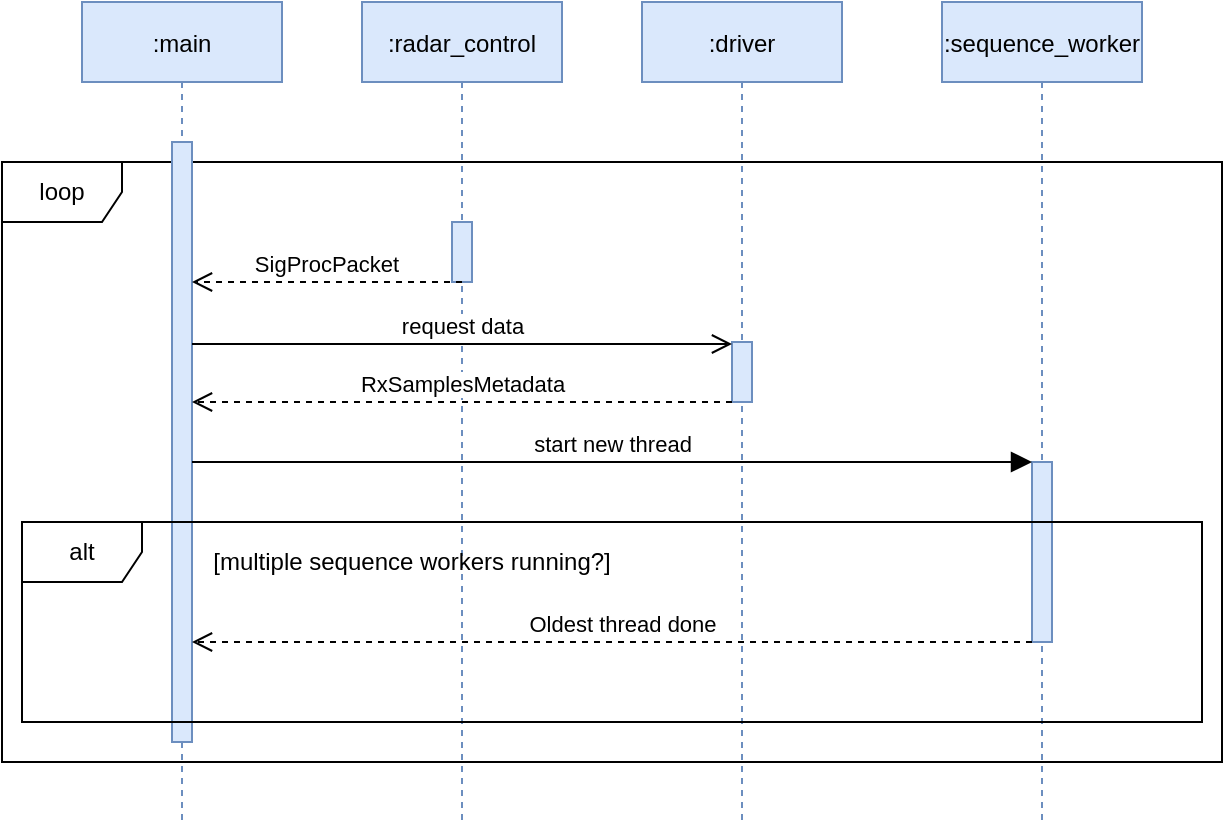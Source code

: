 <mxfile version="16.2.4" type="device"><diagram id="kgpKYQtTHZ0yAKxKKP6v" name="Page-1"><mxGraphModel dx="1422" dy="736" grid="1" gridSize="10" guides="1" tooltips="1" connect="1" arrows="1" fold="1" page="1" pageScale="1" pageWidth="850" pageHeight="1100" math="0" shadow="0"><root><mxCell id="0"/><mxCell id="1" parent="0"/><mxCell id="37NrHo03RojveQ2cGcWg-9" value="loop" style="shape=umlFrame;whiteSpace=wrap;html=1;" vertex="1" parent="1"><mxGeometry x="120" y="160" width="610" height="300" as="geometry"/></mxCell><mxCell id="3nuBFxr9cyL0pnOWT2aG-1" value=":main" style="shape=umlLifeline;perimeter=lifelinePerimeter;container=1;collapsible=0;recursiveResize=0;rounded=0;shadow=0;strokeWidth=1;fillColor=#dae8fc;strokeColor=#6c8ebf;" parent="1" vertex="1"><mxGeometry x="160" y="80" width="100" height="410" as="geometry"/></mxCell><mxCell id="3nuBFxr9cyL0pnOWT2aG-2" value="" style="points=[];perimeter=orthogonalPerimeter;rounded=0;shadow=0;strokeWidth=1;fillColor=#dae8fc;strokeColor=#6c8ebf;" parent="3nuBFxr9cyL0pnOWT2aG-1" vertex="1"><mxGeometry x="45" y="70" width="10" height="300" as="geometry"/></mxCell><mxCell id="3nuBFxr9cyL0pnOWT2aG-5" value=":radar_control" style="shape=umlLifeline;perimeter=lifelinePerimeter;container=1;collapsible=0;recursiveResize=0;rounded=0;shadow=0;strokeWidth=1;fillColor=#dae8fc;strokeColor=#6c8ebf;" parent="1" vertex="1"><mxGeometry x="300" y="80" width="100" height="410" as="geometry"/></mxCell><mxCell id="3nuBFxr9cyL0pnOWT2aG-6" value="" style="points=[];perimeter=orthogonalPerimeter;rounded=0;shadow=0;strokeWidth=1;fillColor=#dae8fc;strokeColor=#6c8ebf;" parent="3nuBFxr9cyL0pnOWT2aG-5" vertex="1"><mxGeometry x="45" y="110" width="10" height="30" as="geometry"/></mxCell><mxCell id="37NrHo03RojveQ2cGcWg-1" value=":driver" style="shape=umlLifeline;perimeter=lifelinePerimeter;container=1;collapsible=0;recursiveResize=0;rounded=0;shadow=0;strokeWidth=1;fillColor=#dae8fc;strokeColor=#6c8ebf;" vertex="1" parent="1"><mxGeometry x="440" y="80" width="100" height="410" as="geometry"/></mxCell><mxCell id="37NrHo03RojveQ2cGcWg-2" value="" style="points=[];perimeter=orthogonalPerimeter;rounded=0;shadow=0;strokeWidth=1;fillColor=#dae8fc;strokeColor=#6c8ebf;" vertex="1" parent="37NrHo03RojveQ2cGcWg-1"><mxGeometry x="45" y="170" width="10" height="30" as="geometry"/></mxCell><mxCell id="3nuBFxr9cyL0pnOWT2aG-8" value="SigProcPacket" style="verticalAlign=bottom;endArrow=open;shadow=0;strokeWidth=1;endFill=0;endSize=8;dashed=1;" parent="1" edge="1"><mxGeometry relative="1" as="geometry"><mxPoint x="350" y="220" as="sourcePoint"/><mxPoint x="215" y="220" as="targetPoint"/></mxGeometry></mxCell><mxCell id="37NrHo03RojveQ2cGcWg-6" value="request data" style="html=1;verticalAlign=bottom;endArrow=open;rounded=0;endSize=8;endFill=0;" edge="1" parent="1"><mxGeometry width="80" relative="1" as="geometry"><mxPoint x="215" y="251" as="sourcePoint"/><mxPoint x="485" y="251" as="targetPoint"/></mxGeometry></mxCell><mxCell id="37NrHo03RojveQ2cGcWg-7" value="RxSamplesMetadata" style="html=1;verticalAlign=bottom;endArrow=open;dashed=1;endSize=8;rounded=0;" edge="1" parent="1"><mxGeometry relative="1" as="geometry"><mxPoint x="485" y="280" as="sourcePoint"/><mxPoint x="215" y="280" as="targetPoint"/></mxGeometry></mxCell><mxCell id="37NrHo03RojveQ2cGcWg-11" value=":sequence_worker" style="shape=umlLifeline;perimeter=lifelinePerimeter;container=1;collapsible=0;recursiveResize=0;rounded=0;shadow=0;strokeWidth=1;fillColor=#dae8fc;strokeColor=#6c8ebf;" vertex="1" parent="1"><mxGeometry x="590" y="80" width="100" height="410" as="geometry"/></mxCell><mxCell id="37NrHo03RojveQ2cGcWg-16" value="" style="points=[];perimeter=orthogonalPerimeter;rounded=0;shadow=0;strokeWidth=1;fillColor=#dae8fc;strokeColor=#6c8ebf;" vertex="1" parent="37NrHo03RojveQ2cGcWg-11"><mxGeometry x="45" y="230" width="10" height="90" as="geometry"/></mxCell><mxCell id="37NrHo03RojveQ2cGcWg-14" value="start new thread" style="html=1;verticalAlign=bottom;endArrow=block;rounded=0;endSize=8;" edge="1" parent="1" source="3nuBFxr9cyL0pnOWT2aG-2" target="37NrHo03RojveQ2cGcWg-16"><mxGeometry width="80" relative="1" as="geometry"><mxPoint x="500" y="380" as="sourcePoint"/><mxPoint x="600" y="120" as="targetPoint"/><Array as="points"><mxPoint x="540" y="310"/></Array></mxGeometry></mxCell><mxCell id="37NrHo03RojveQ2cGcWg-15" value="alt" style="shape=umlFrame;whiteSpace=wrap;html=1;" vertex="1" parent="1"><mxGeometry x="130" y="340" width="590" height="100" as="geometry"/></mxCell><mxCell id="37NrHo03RojveQ2cGcWg-17" value="[multiple sequence workers running?]" style="text;html=1;strokeColor=none;fillColor=none;align=center;verticalAlign=middle;whiteSpace=wrap;rounded=0;" vertex="1" parent="1"><mxGeometry x="210" y="345" width="230" height="30" as="geometry"/></mxCell><mxCell id="37NrHo03RojveQ2cGcWg-19" value="Oldest thread done" style="html=1;verticalAlign=bottom;endArrow=open;dashed=1;endSize=8;rounded=0;" edge="1" parent="1"><mxGeometry x="-0.024" relative="1" as="geometry"><mxPoint x="635" y="400" as="sourcePoint"/><mxPoint x="215" y="400" as="targetPoint"/><mxPoint as="offset"/></mxGeometry></mxCell></root></mxGraphModel></diagram></mxfile>